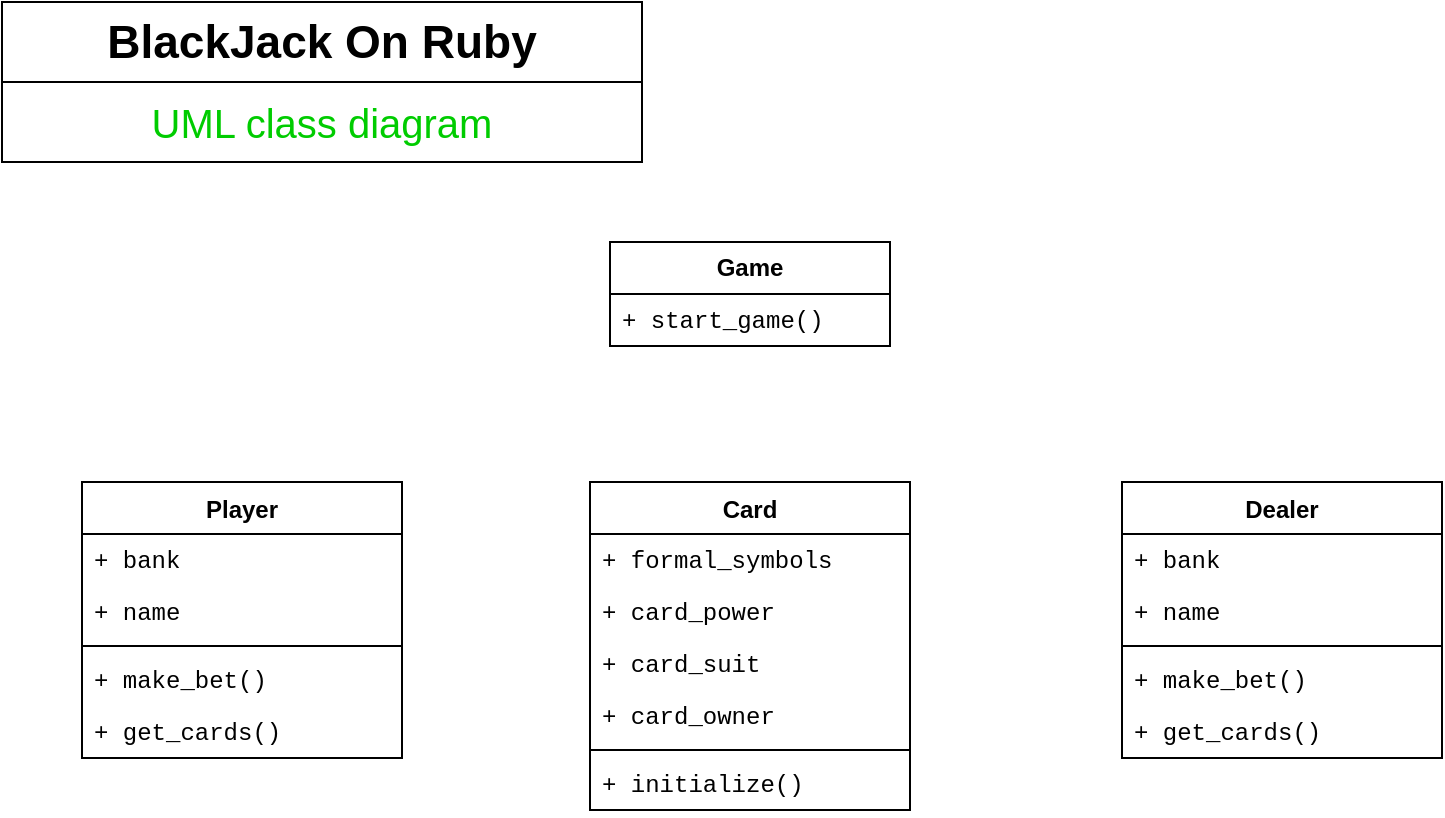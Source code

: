 <mxfile version="21.1.2" type="device" pages="2">
  <diagram name="UML class diagram" id="R8l4FHPOOlSc5WCvKvhv">
    <mxGraphModel dx="954" dy="601" grid="1" gridSize="10" guides="1" tooltips="1" connect="1" arrows="1" fold="1" page="1" pageScale="1" pageWidth="827" pageHeight="1169" math="0" shadow="0">
      <root>
        <mxCell id="0" />
        <mxCell id="1" parent="0" />
        <mxCell id="9fu7r5U_mL2j5_4iyBTW-1" value="Player" style="swimlane;fontStyle=1;align=center;verticalAlign=top;childLayout=stackLayout;horizontal=1;startSize=26;horizontalStack=0;resizeParent=1;resizeParentMax=0;resizeLast=0;collapsible=1;marginBottom=0;whiteSpace=wrap;html=1;" parent="1" vertex="1">
          <mxGeometry x="80" y="280" width="160" height="138" as="geometry" />
        </mxCell>
        <mxCell id="9fu7r5U_mL2j5_4iyBTW-2" value="+ bank" style="text;strokeColor=none;fillColor=none;align=left;verticalAlign=top;spacingLeft=4;spacingRight=4;overflow=hidden;rotatable=0;points=[[0,0.5],[1,0.5]];portConstraint=eastwest;whiteSpace=wrap;html=1;fontFamily=Courier New;" parent="9fu7r5U_mL2j5_4iyBTW-1" vertex="1">
          <mxGeometry y="26" width="160" height="26" as="geometry" />
        </mxCell>
        <mxCell id="uCj3WwBKSUaCFdlspBaK-4" value="+ name" style="text;strokeColor=none;fillColor=none;align=left;verticalAlign=top;spacingLeft=4;spacingRight=4;overflow=hidden;rotatable=0;points=[[0,0.5],[1,0.5]];portConstraint=eastwest;whiteSpace=wrap;html=1;fontFamily=Courier New;" parent="9fu7r5U_mL2j5_4iyBTW-1" vertex="1">
          <mxGeometry y="52" width="160" height="26" as="geometry" />
        </mxCell>
        <mxCell id="9fu7r5U_mL2j5_4iyBTW-3" value="" style="line;strokeWidth=1;fillColor=none;align=left;verticalAlign=middle;spacingTop=-1;spacingLeft=3;spacingRight=3;rotatable=0;labelPosition=right;points=[];portConstraint=eastwest;strokeColor=inherit;" parent="9fu7r5U_mL2j5_4iyBTW-1" vertex="1">
          <mxGeometry y="78" width="160" height="8" as="geometry" />
        </mxCell>
        <mxCell id="9fu7r5U_mL2j5_4iyBTW-4" value="+ make_bet()" style="text;strokeColor=none;fillColor=none;align=left;verticalAlign=top;spacingLeft=4;spacingRight=4;overflow=hidden;rotatable=0;points=[[0,0.5],[1,0.5]];portConstraint=eastwest;whiteSpace=wrap;html=1;fontFamily=Courier New;" parent="9fu7r5U_mL2j5_4iyBTW-1" vertex="1">
          <mxGeometry y="86" width="160" height="26" as="geometry" />
        </mxCell>
        <mxCell id="uCj3WwBKSUaCFdlspBaK-13" value="+ get_cards()" style="text;strokeColor=none;fillColor=none;align=left;verticalAlign=top;spacingLeft=4;spacingRight=4;overflow=hidden;rotatable=0;points=[[0,0.5],[1,0.5]];portConstraint=eastwest;whiteSpace=wrap;html=1;fontFamily=Courier New;" parent="9fu7r5U_mL2j5_4iyBTW-1" vertex="1">
          <mxGeometry y="112" width="160" height="26" as="geometry" />
        </mxCell>
        <mxCell id="9fu7r5U_mL2j5_4iyBTW-6" value="&lt;b&gt;&lt;font style=&quot;font-size: 23px;&quot;&gt;BlackJack On Ruby&lt;/font&gt;&lt;/b&gt;" style="rounded=0;whiteSpace=wrap;html=1;" parent="1" vertex="1">
          <mxGeometry x="40" y="40" width="320" height="40" as="geometry" />
        </mxCell>
        <mxCell id="9fu7r5U_mL2j5_4iyBTW-7" value="Dealer" style="swimlane;fontStyle=1;align=center;verticalAlign=top;childLayout=stackLayout;horizontal=1;startSize=26;horizontalStack=0;resizeParent=1;resizeParentMax=0;resizeLast=0;collapsible=1;marginBottom=0;whiteSpace=wrap;html=1;" parent="1" vertex="1">
          <mxGeometry x="600" y="280" width="160" height="138" as="geometry" />
        </mxCell>
        <mxCell id="9fu7r5U_mL2j5_4iyBTW-8" value="+ bank" style="text;strokeColor=none;fillColor=none;align=left;verticalAlign=top;spacingLeft=4;spacingRight=4;overflow=hidden;rotatable=0;points=[[0,0.5],[1,0.5]];portConstraint=eastwest;whiteSpace=wrap;html=1;fontFamily=Courier New;" parent="9fu7r5U_mL2j5_4iyBTW-7" vertex="1">
          <mxGeometry y="26" width="160" height="26" as="geometry" />
        </mxCell>
        <mxCell id="uCj3WwBKSUaCFdlspBaK-17" value="+ name" style="text;strokeColor=none;fillColor=none;align=left;verticalAlign=top;spacingLeft=4;spacingRight=4;overflow=hidden;rotatable=0;points=[[0,0.5],[1,0.5]];portConstraint=eastwest;whiteSpace=wrap;html=1;fontFamily=Courier New;" parent="9fu7r5U_mL2j5_4iyBTW-7" vertex="1">
          <mxGeometry y="52" width="160" height="26" as="geometry" />
        </mxCell>
        <mxCell id="9fu7r5U_mL2j5_4iyBTW-9" value="" style="line;strokeWidth=1;fillColor=none;align=left;verticalAlign=middle;spacingTop=-1;spacingLeft=3;spacingRight=3;rotatable=0;labelPosition=right;points=[];portConstraint=eastwest;strokeColor=inherit;" parent="9fu7r5U_mL2j5_4iyBTW-7" vertex="1">
          <mxGeometry y="78" width="160" height="8" as="geometry" />
        </mxCell>
        <mxCell id="9fu7r5U_mL2j5_4iyBTW-10" value="+ make_bet()" style="text;strokeColor=none;fillColor=none;align=left;verticalAlign=top;spacingLeft=4;spacingRight=4;overflow=hidden;rotatable=0;points=[[0,0.5],[1,0.5]];portConstraint=eastwest;whiteSpace=wrap;html=1;fontFamily=Courier New;" parent="9fu7r5U_mL2j5_4iyBTW-7" vertex="1">
          <mxGeometry y="86" width="160" height="26" as="geometry" />
        </mxCell>
        <mxCell id="uCj3WwBKSUaCFdlspBaK-14" value="+ get_cards()" style="text;strokeColor=none;fillColor=none;align=left;verticalAlign=top;spacingLeft=4;spacingRight=4;overflow=hidden;rotatable=0;points=[[0,0.5],[1,0.5]];portConstraint=eastwest;whiteSpace=wrap;html=1;fontFamily=Courier New;" parent="9fu7r5U_mL2j5_4iyBTW-7" vertex="1">
          <mxGeometry y="112" width="160" height="26" as="geometry" />
        </mxCell>
        <mxCell id="VdHqPbHm-LjEySt5_fG3-1" value="&lt;font color=&quot;#00cc00&quot; style=&quot;font-size: 20px;&quot;&gt;UML class diagram&lt;/font&gt;" style="rounded=0;whiteSpace=wrap;html=1;fontSize=20;" parent="1" vertex="1">
          <mxGeometry x="40" y="80" width="320" height="40" as="geometry" />
        </mxCell>
        <mxCell id="7hKcTqkIeSeQcd0lzIa7-8" value="&lt;b&gt;Game&lt;/b&gt;" style="swimlane;fontStyle=0;childLayout=stackLayout;horizontal=1;startSize=26;fillColor=none;horizontalStack=0;resizeParent=1;resizeParentMax=0;resizeLast=0;collapsible=1;marginBottom=0;whiteSpace=wrap;html=1;" parent="1" vertex="1">
          <mxGeometry x="344" y="160" width="140" height="52" as="geometry" />
        </mxCell>
        <mxCell id="7hKcTqkIeSeQcd0lzIa7-9" value="+ start_game()" style="text;strokeColor=none;fillColor=none;align=left;verticalAlign=top;spacingLeft=4;spacingRight=4;overflow=hidden;rotatable=0;points=[[0,0.5],[1,0.5]];portConstraint=eastwest;whiteSpace=wrap;html=1;fontFamily=Courier New;" parent="7hKcTqkIeSeQcd0lzIa7-8" vertex="1">
          <mxGeometry y="26" width="140" height="26" as="geometry" />
        </mxCell>
        <mxCell id="uCj3WwBKSUaCFdlspBaK-9" value="Card" style="swimlane;fontStyle=1;align=center;verticalAlign=top;childLayout=stackLayout;horizontal=1;startSize=26;horizontalStack=0;resizeParent=1;resizeParentMax=0;resizeLast=0;collapsible=1;marginBottom=0;whiteSpace=wrap;html=1;" parent="1" vertex="1">
          <mxGeometry x="334" y="280" width="160" height="164" as="geometry" />
        </mxCell>
        <mxCell id="uCj3WwBKSUaCFdlspBaK-10" value="+ formal_symbols" style="text;strokeColor=none;fillColor=none;align=left;verticalAlign=top;spacingLeft=4;spacingRight=4;overflow=hidden;rotatable=0;points=[[0,0.5],[1,0.5]];portConstraint=eastwest;whiteSpace=wrap;html=1;fontFamily=Courier New;" parent="uCj3WwBKSUaCFdlspBaK-9" vertex="1">
          <mxGeometry y="26" width="160" height="26" as="geometry" />
        </mxCell>
        <mxCell id="uCj3WwBKSUaCFdlspBaK-15" value="+ card_power" style="text;strokeColor=none;fillColor=none;align=left;verticalAlign=top;spacingLeft=4;spacingRight=4;overflow=hidden;rotatable=0;points=[[0,0.5],[1,0.5]];portConstraint=eastwest;whiteSpace=wrap;html=1;fontFamily=Courier New;" parent="uCj3WwBKSUaCFdlspBaK-9" vertex="1">
          <mxGeometry y="52" width="160" height="26" as="geometry" />
        </mxCell>
        <mxCell id="uCj3WwBKSUaCFdlspBaK-16" value="+ card_suit" style="text;strokeColor=none;fillColor=none;align=left;verticalAlign=top;spacingLeft=4;spacingRight=4;overflow=hidden;rotatable=0;points=[[0,0.5],[1,0.5]];portConstraint=eastwest;whiteSpace=wrap;html=1;fontFamily=Courier New;" parent="uCj3WwBKSUaCFdlspBaK-9" vertex="1">
          <mxGeometry y="78" width="160" height="26" as="geometry" />
        </mxCell>
        <mxCell id="uCj3WwBKSUaCFdlspBaK-18" value="+ card_owner" style="text;strokeColor=none;fillColor=none;align=left;verticalAlign=top;spacingLeft=4;spacingRight=4;overflow=hidden;rotatable=0;points=[[0,0.5],[1,0.5]];portConstraint=eastwest;whiteSpace=wrap;html=1;fontFamily=Courier New;" parent="uCj3WwBKSUaCFdlspBaK-9" vertex="1">
          <mxGeometry y="104" width="160" height="26" as="geometry" />
        </mxCell>
        <mxCell id="uCj3WwBKSUaCFdlspBaK-11" value="" style="line;strokeWidth=1;fillColor=none;align=left;verticalAlign=middle;spacingTop=-1;spacingLeft=3;spacingRight=3;rotatable=0;labelPosition=right;points=[];portConstraint=eastwest;strokeColor=inherit;" parent="uCj3WwBKSUaCFdlspBaK-9" vertex="1">
          <mxGeometry y="130" width="160" height="8" as="geometry" />
        </mxCell>
        <mxCell id="uCj3WwBKSUaCFdlspBaK-12" value="+ initialize()" style="text;strokeColor=none;fillColor=none;align=left;verticalAlign=top;spacingLeft=4;spacingRight=4;overflow=hidden;rotatable=0;points=[[0,0.5],[1,0.5]];portConstraint=eastwest;whiteSpace=wrap;html=1;fontFamily=Courier New;" parent="uCj3WwBKSUaCFdlspBaK-9" vertex="1">
          <mxGeometry y="138" width="160" height="26" as="geometry" />
        </mxCell>
      </root>
    </mxGraphModel>
  </diagram>
  <diagram id="RcmYww-g0oK0FtPzmwMv" name="UML activity diagram">
    <mxGraphModel dx="954" dy="601" grid="1" gridSize="10" guides="1" tooltips="1" connect="1" arrows="1" fold="1" page="1" pageScale="1" pageWidth="827" pageHeight="1169" math="0" shadow="0">
      <root>
        <mxCell id="0" />
        <mxCell id="1" parent="0" />
        <mxCell id="cowCajR5iwz_c6HWYLh--1" value="&lt;b&gt;&lt;font style=&quot;font-size: 23px;&quot;&gt;BlackJack On Ruby&lt;/font&gt;&lt;/b&gt;" style="rounded=0;whiteSpace=wrap;html=1;" parent="1" vertex="1">
          <mxGeometry x="40" y="40" width="320" height="40" as="geometry" />
        </mxCell>
        <mxCell id="cowCajR5iwz_c6HWYLh--2" value="&lt;font color=&quot;#ff8000&quot; style=&quot;font-size: 20px;&quot;&gt;UML activity diagram&lt;/font&gt;" style="rounded=0;whiteSpace=wrap;html=1;fontSize=20;" parent="1" vertex="1">
          <mxGeometry x="40" y="80" width="320" height="40" as="geometry" />
        </mxCell>
        <mxCell id="MXzOfKBRMvrR_hcXFkr6-1" value="" style="ellipse;html=1;shape=startState;fillColor=#000000;strokeColor=#ff0000;" parent="1" vertex="1">
          <mxGeometry x="360" y="170" width="30" height="30" as="geometry" />
        </mxCell>
        <mxCell id="MXzOfKBRMvrR_hcXFkr6-2" value="" style="edgeStyle=orthogonalEdgeStyle;html=1;verticalAlign=bottom;endArrow=open;endSize=8;strokeColor=#ff0000;rounded=0;entryX=0.5;entryY=0;entryDx=0;entryDy=0;" parent="1" source="MXzOfKBRMvrR_hcXFkr6-1" target="MXzOfKBRMvrR_hcXFkr6-3" edge="1">
          <mxGeometry relative="1" as="geometry">
            <mxPoint x="375" y="260" as="targetPoint" />
          </mxGeometry>
        </mxCell>
        <mxCell id="MXzOfKBRMvrR_hcXFkr6-3" value="Ask a player name" style="rounded=1;whiteSpace=wrap;html=1;arcSize=40;fontColor=#000000;fillColor=#ffffc0;strokeColor=#ff0000;" parent="1" vertex="1">
          <mxGeometry x="315" y="240" width="120" height="40" as="geometry" />
        </mxCell>
        <mxCell id="MXzOfKBRMvrR_hcXFkr6-4" value="" style="edgeStyle=orthogonalEdgeStyle;html=1;verticalAlign=bottom;endArrow=open;endSize=8;strokeColor=#ff0000;rounded=0;entryX=0.5;entryY=0;entryDx=0;entryDy=0;" parent="1" source="MXzOfKBRMvrR_hcXFkr6-3" target="MXzOfKBRMvrR_hcXFkr6-8" edge="1">
          <mxGeometry relative="1" as="geometry">
            <mxPoint x="375" y="320" as="targetPoint" />
          </mxGeometry>
        </mxCell>
        <mxCell id="MXzOfKBRMvrR_hcXFkr6-8" value="Name validation correct?" style="rhombus;whiteSpace=wrap;html=1;fontColor=#000000;fillColor=#ffffc0;strokeColor=#ff0000;" parent="1" vertex="1">
          <mxGeometry x="317.5" y="330" width="115" height="100" as="geometry" />
        </mxCell>
        <mxCell id="MXzOfKBRMvrR_hcXFkr6-9" value="no" style="edgeStyle=orthogonalEdgeStyle;html=1;align=left;verticalAlign=bottom;endArrow=open;endSize=8;strokeColor=#ff0000;rounded=0;entryX=1;entryY=0.5;entryDx=0;entryDy=0;exitX=1;exitY=0.5;exitDx=0;exitDy=0;" parent="1" source="MXzOfKBRMvrR_hcXFkr6-8" target="MXzOfKBRMvrR_hcXFkr6-3" edge="1">
          <mxGeometry x="-1" relative="1" as="geometry">
            <mxPoint x="510" y="350" as="targetPoint" />
            <Array as="points">
              <mxPoint x="510" y="380" />
              <mxPoint x="510" y="260" />
            </Array>
          </mxGeometry>
        </mxCell>
        <mxCell id="MXzOfKBRMvrR_hcXFkr6-10" value="yes" style="edgeStyle=orthogonalEdgeStyle;html=1;align=left;verticalAlign=top;endArrow=open;endSize=8;strokeColor=#ff0000;rounded=0;entryX=0.5;entryY=0;entryDx=0;entryDy=0;" parent="1" target="MXzOfKBRMvrR_hcXFkr6-11" edge="1">
          <mxGeometry x="-1" relative="1" as="geometry">
            <mxPoint x="375" y="470" as="targetPoint" />
            <mxPoint x="375" y="430" as="sourcePoint" />
            <Array as="points" />
          </mxGeometry>
        </mxCell>
        <mxCell id="MXzOfKBRMvrR_hcXFkr6-11" value="Start a new game" style="rounded=1;whiteSpace=wrap;html=1;arcSize=40;fontColor=#000000;fillColor=#ffffc0;strokeColor=#ff0000;" parent="1" vertex="1">
          <mxGeometry x="314.5" y="480" width="120" height="40" as="geometry" />
        </mxCell>
        <mxCell id="MXzOfKBRMvrR_hcXFkr6-12" value="" style="edgeStyle=orthogonalEdgeStyle;html=1;verticalAlign=bottom;endArrow=open;endSize=8;strokeColor=#ff0000;rounded=0;" parent="1" source="MXzOfKBRMvrR_hcXFkr6-11" target="MXzOfKBRMvrR_hcXFkr6-13" edge="1">
          <mxGeometry relative="1" as="geometry">
            <mxPoint x="374.5" y="600" as="targetPoint" />
          </mxGeometry>
        </mxCell>
        <mxCell id="MXzOfKBRMvrR_hcXFkr6-13" value="" style="shape=line;html=1;strokeWidth=6;strokeColor=#ff0000;" parent="1" vertex="1">
          <mxGeometry x="274" y="564" width="200" height="10" as="geometry" />
        </mxCell>
        <mxCell id="MXzOfKBRMvrR_hcXFkr6-14" value="" style="edgeStyle=orthogonalEdgeStyle;html=1;verticalAlign=bottom;endArrow=open;endSize=8;strokeColor=#ff0000;rounded=0;exitX=0.25;exitY=0.5;exitDx=0;exitDy=0;exitPerimeter=0;" parent="1" source="MXzOfKBRMvrR_hcXFkr6-13" target="MXzOfKBRMvrR_hcXFkr6-15" edge="1">
          <mxGeometry relative="1" as="geometry">
            <mxPoint x="374" y="644" as="targetPoint" />
            <Array as="points">
              <mxPoint x="319" y="569" />
            </Array>
          </mxGeometry>
        </mxCell>
        <mxCell id="MXzOfKBRMvrR_hcXFkr6-15" value="Get 2 random cards for a &lt;b&gt;player&lt;/b&gt;" style="rounded=1;whiteSpace=wrap;html=1;arcSize=40;fontColor=#000000;fillColor=#ffffc0;strokeColor=#ff0000;" parent="1" vertex="1">
          <mxGeometry x="274" y="604" width="90" height="46" as="geometry" />
        </mxCell>
        <mxCell id="MXzOfKBRMvrR_hcXFkr6-16" value="Get 2 random cards for a &lt;b&gt;dealer&lt;/b&gt;" style="rounded=1;whiteSpace=wrap;html=1;arcSize=40;fontColor=#000000;fillColor=#ffffc0;strokeColor=#ff0000;" parent="1" vertex="1">
          <mxGeometry x="390" y="604" width="90" height="46" as="geometry" />
        </mxCell>
        <mxCell id="MXzOfKBRMvrR_hcXFkr6-20" value="" style="edgeStyle=orthogonalEdgeStyle;html=1;verticalAlign=bottom;endArrow=open;endSize=8;strokeColor=#ff0000;rounded=0;exitX=0.75;exitY=0.5;exitDx=0;exitDy=0;exitPerimeter=0;entryX=0.5;entryY=0;entryDx=0;entryDy=0;" parent="1" source="MXzOfKBRMvrR_hcXFkr6-13" target="MXzOfKBRMvrR_hcXFkr6-16" edge="1">
          <mxGeometry relative="1" as="geometry">
            <mxPoint x="410" y="634" as="targetPoint" />
            <mxPoint x="410" y="584" as="sourcePoint" />
            <Array as="points">
              <mxPoint x="435" y="569" />
            </Array>
          </mxGeometry>
        </mxCell>
        <mxCell id="MXzOfKBRMvrR_hcXFkr6-22" value="" style="edgeStyle=orthogonalEdgeStyle;html=1;verticalAlign=bottom;endArrow=open;endSize=8;strokeColor=#ff0000;rounded=0;exitX=0.5;exitY=1;exitDx=0;exitDy=0;" parent="1" source="MXzOfKBRMvrR_hcXFkr6-15" target="MXzOfKBRMvrR_hcXFkr6-23" edge="1">
          <mxGeometry relative="1" as="geometry">
            <mxPoint x="340" y="735" as="targetPoint" />
            <mxPoint x="345" y="680" as="sourcePoint" />
            <Array as="points">
              <mxPoint x="319" y="680" />
              <mxPoint x="320" y="680" />
            </Array>
          </mxGeometry>
        </mxCell>
        <mxCell id="MXzOfKBRMvrR_hcXFkr6-23" value="" style="shape=line;html=1;strokeWidth=6;strokeColor=#ff0000;" parent="1" vertex="1">
          <mxGeometry x="280" y="680" width="200" height="10" as="geometry" />
        </mxCell>
        <mxCell id="MXzOfKBRMvrR_hcXFkr6-24" value="" style="edgeStyle=orthogonalEdgeStyle;html=1;verticalAlign=bottom;endArrow=open;endSize=8;strokeColor=#ff0000;rounded=0;exitX=0.5;exitY=1;exitDx=0;exitDy=0;" parent="1" source="MXzOfKBRMvrR_hcXFkr6-16" target="MXzOfKBRMvrR_hcXFkr6-23" edge="1">
          <mxGeometry relative="1" as="geometry">
            <mxPoint x="510" y="735" as="targetPoint" />
            <mxPoint x="515" y="680" as="sourcePoint" />
            <Array as="points">
              <mxPoint x="435" y="670" />
              <mxPoint x="435" y="670" />
            </Array>
          </mxGeometry>
        </mxCell>
        <mxCell id="3XYizHn1XYag7hUgtDGE-1" value="" style="edgeStyle=orthogonalEdgeStyle;html=1;verticalAlign=bottom;endArrow=open;endSize=8;strokeColor=#ff0000;rounded=0;exitX=0.472;exitY=0.497;exitDx=0;exitDy=0;exitPerimeter=0;" parent="1" source="MXzOfKBRMvrR_hcXFkr6-23" edge="1">
          <mxGeometry relative="1" as="geometry">
            <mxPoint x="375" y="744" as="targetPoint" />
            <mxPoint x="375" y="700" as="sourcePoint" />
          </mxGeometry>
        </mxCell>
      </root>
    </mxGraphModel>
  </diagram>
</mxfile>
